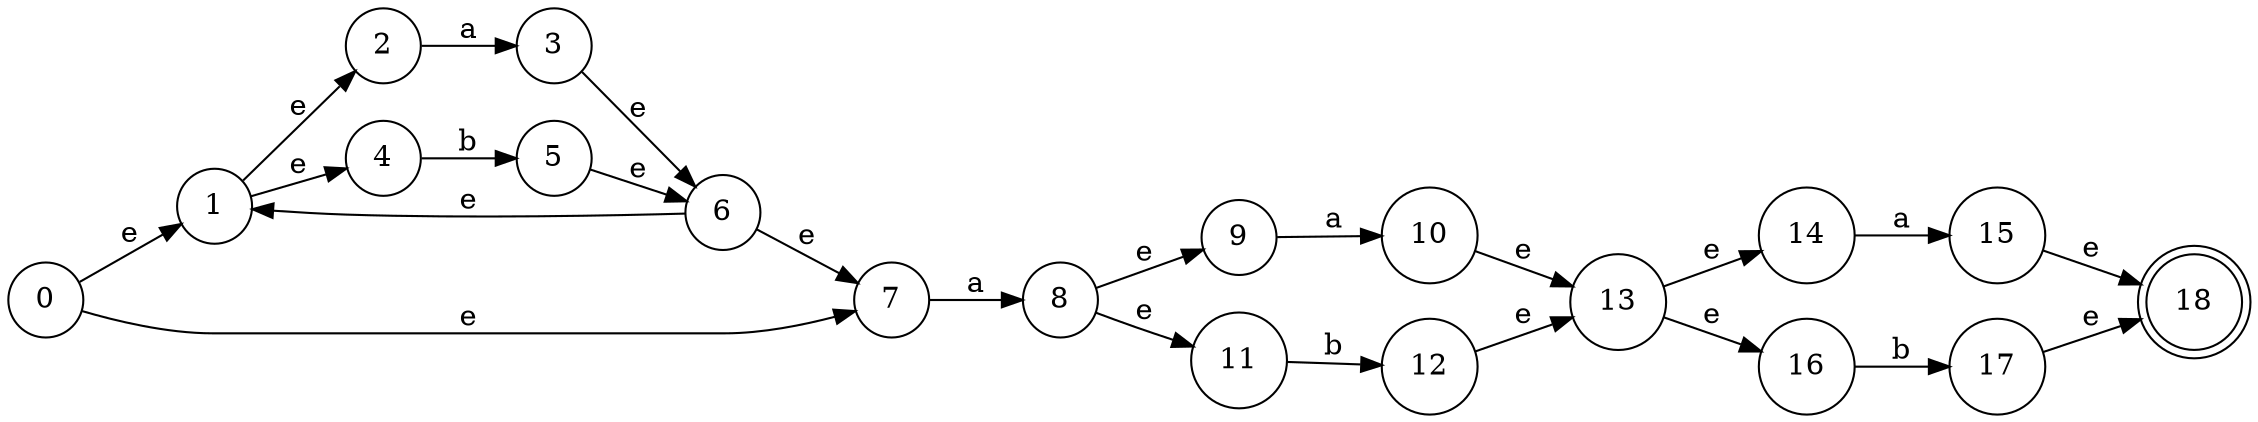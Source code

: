 // Diagrama AFN
strict digraph {
	rankdir=LR
	node [shape=circle]
	0 -> 1 [label=e]
	1 -> 2 [label=e]
	2 -> 3 [label=a]
	1 -> 4 [label=e]
	4 -> 5 [label=b]
	3 -> 6 [label=e]
	5 -> 6 [label=e]
	1 -> 2
	6 -> 1 [label=e]
	6 -> 7 [label=e]
	0 -> 7 [label=e]
	0 -> 1
	7 -> 8 [label=a]
	0 -> 1
	8 -> 9 [label=e]
	9 -> 10 [label=a]
	8 -> 11 [label=e]
	11 -> 12 [label=b]
	10 -> 13 [label=e]
	12 -> 13 [label=e]
	8 -> 9
	0 -> 1
	13 -> 14 [label=e]
	14 -> 15 [label=a]
	13 -> 16 [label=e]
	16 -> 17 [label=b]
	15 -> 18 [label=e]
	17 -> 18 [label=e]
	13 -> 14
	18 [shape=doublecircle]
}
